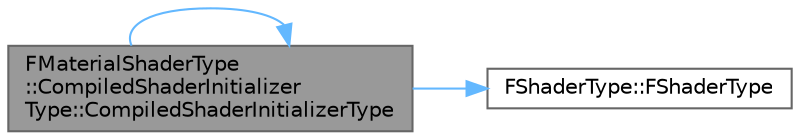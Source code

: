 digraph "FMaterialShaderType::CompiledShaderInitializerType::CompiledShaderInitializerType"
{
 // INTERACTIVE_SVG=YES
 // LATEX_PDF_SIZE
  bgcolor="transparent";
  edge [fontname=Helvetica,fontsize=10,labelfontname=Helvetica,labelfontsize=10];
  node [fontname=Helvetica,fontsize=10,shape=box,height=0.2,width=0.4];
  rankdir="LR";
  Node1 [id="Node000001",label="FMaterialShaderType\l::CompiledShaderInitializer\lType::CompiledShaderInitializerType",height=0.2,width=0.4,color="gray40", fillcolor="grey60", style="filled", fontcolor="black",tooltip=" "];
  Node1 -> Node1 [id="edge1_Node000001_Node000001",color="steelblue1",style="solid",tooltip=" "];
  Node1 -> Node2 [id="edge2_Node000001_Node000002",color="steelblue1",style="solid",tooltip=" "];
  Node2 [id="Node000002",label="FShaderType::FShaderType",height=0.2,width=0.4,color="grey40", fillcolor="white", style="filled",URL="$dc/d73/classFShaderType.html#a3934b2e42df903482d06d7489e883caa",tooltip="Minimal initialization constructor."];
}
